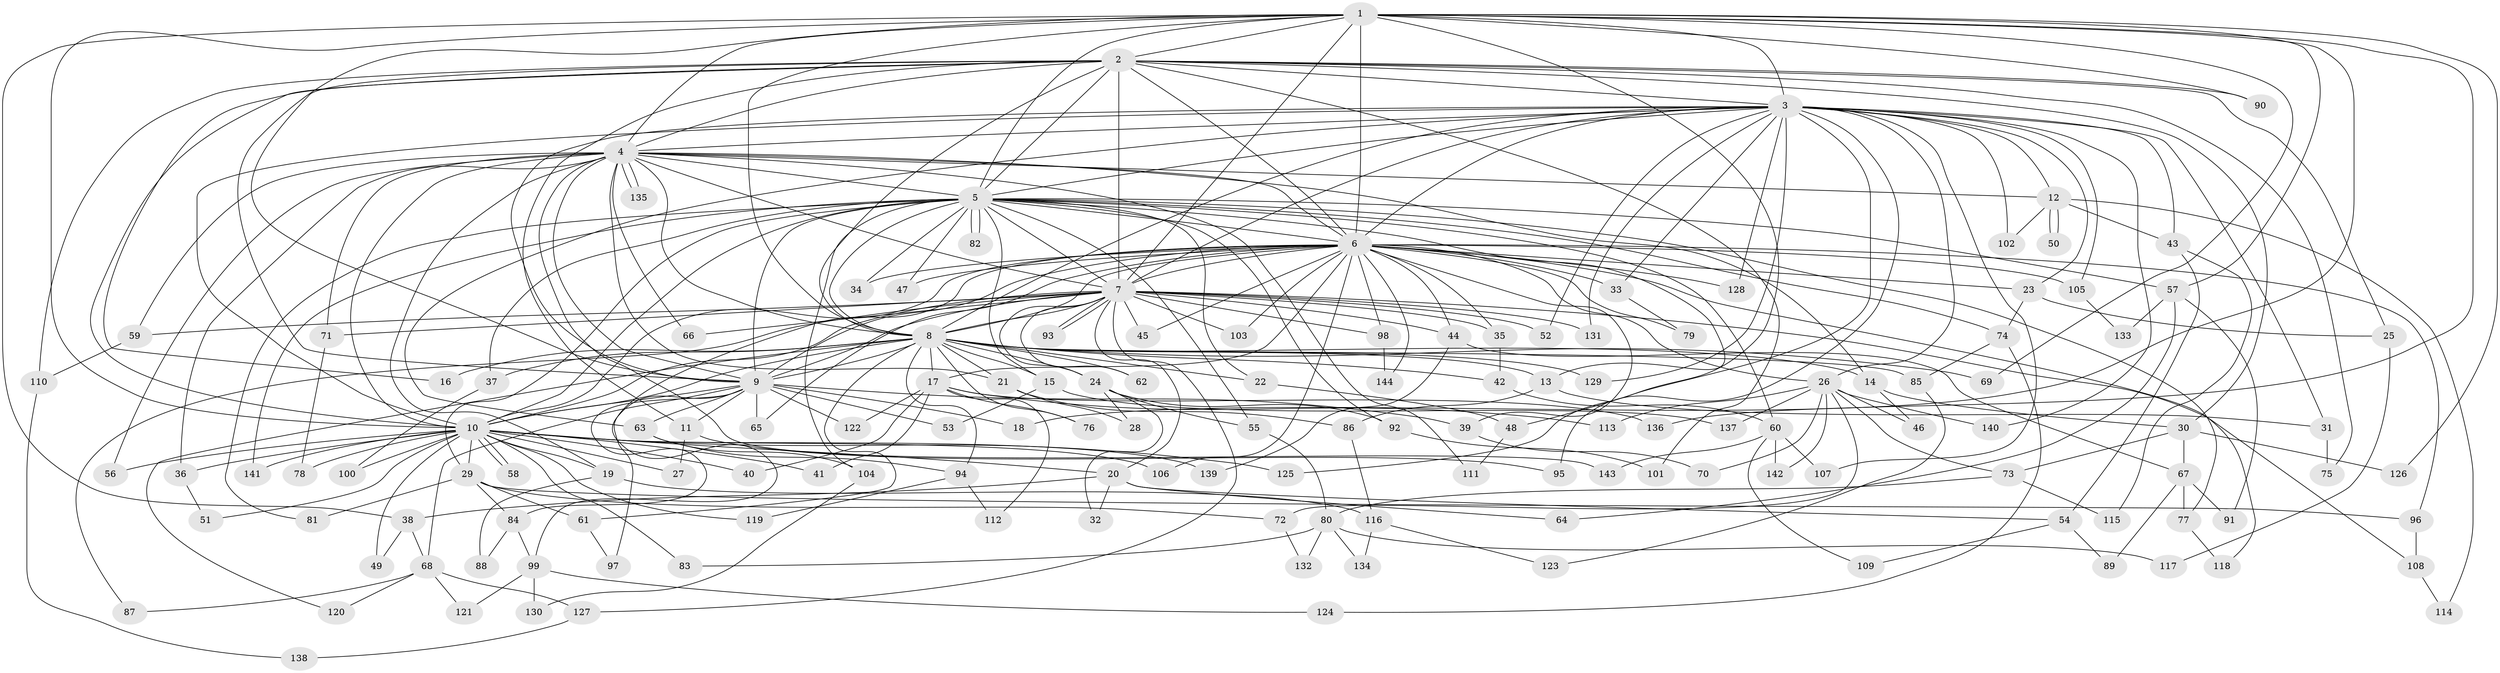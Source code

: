 // Generated by graph-tools (version 1.1) at 2025/25/03/09/25 03:25:41]
// undirected, 144 vertices, 313 edges
graph export_dot {
graph [start="1"]
  node [color=gray90,style=filled];
  1;
  2;
  3;
  4;
  5;
  6;
  7;
  8;
  9;
  10;
  11;
  12;
  13;
  14;
  15;
  16;
  17;
  18;
  19;
  20;
  21;
  22;
  23;
  24;
  25;
  26;
  27;
  28;
  29;
  30;
  31;
  32;
  33;
  34;
  35;
  36;
  37;
  38;
  39;
  40;
  41;
  42;
  43;
  44;
  45;
  46;
  47;
  48;
  49;
  50;
  51;
  52;
  53;
  54;
  55;
  56;
  57;
  58;
  59;
  60;
  61;
  62;
  63;
  64;
  65;
  66;
  67;
  68;
  69;
  70;
  71;
  72;
  73;
  74;
  75;
  76;
  77;
  78;
  79;
  80;
  81;
  82;
  83;
  84;
  85;
  86;
  87;
  88;
  89;
  90;
  91;
  92;
  93;
  94;
  95;
  96;
  97;
  98;
  99;
  100;
  101;
  102;
  103;
  104;
  105;
  106;
  107;
  108;
  109;
  110;
  111;
  112;
  113;
  114;
  115;
  116;
  117;
  118;
  119;
  120;
  121;
  122;
  123;
  124;
  125;
  126;
  127;
  128;
  129;
  130;
  131;
  132;
  133;
  134;
  135;
  136;
  137;
  138;
  139;
  140;
  141;
  142;
  143;
  144;
  1 -- 2;
  1 -- 3;
  1 -- 4;
  1 -- 5;
  1 -- 6;
  1 -- 7;
  1 -- 8;
  1 -- 9;
  1 -- 10;
  1 -- 18;
  1 -- 38;
  1 -- 57;
  1 -- 69;
  1 -- 90;
  1 -- 125;
  1 -- 126;
  1 -- 136;
  2 -- 3;
  2 -- 4;
  2 -- 5;
  2 -- 6;
  2 -- 7;
  2 -- 8;
  2 -- 9;
  2 -- 10;
  2 -- 11;
  2 -- 16;
  2 -- 25;
  2 -- 30;
  2 -- 75;
  2 -- 90;
  2 -- 101;
  2 -- 110;
  3 -- 4;
  3 -- 5;
  3 -- 6;
  3 -- 7;
  3 -- 8;
  3 -- 9;
  3 -- 10;
  3 -- 12;
  3 -- 23;
  3 -- 26;
  3 -- 31;
  3 -- 33;
  3 -- 43;
  3 -- 48;
  3 -- 52;
  3 -- 63;
  3 -- 95;
  3 -- 102;
  3 -- 105;
  3 -- 107;
  3 -- 128;
  3 -- 129;
  3 -- 131;
  3 -- 140;
  4 -- 5;
  4 -- 6;
  4 -- 7;
  4 -- 8;
  4 -- 9;
  4 -- 10;
  4 -- 12;
  4 -- 14;
  4 -- 19;
  4 -- 21;
  4 -- 36;
  4 -- 56;
  4 -- 59;
  4 -- 66;
  4 -- 71;
  4 -- 111;
  4 -- 135;
  4 -- 135;
  4 -- 143;
  5 -- 6;
  5 -- 7;
  5 -- 8;
  5 -- 9;
  5 -- 10;
  5 -- 13;
  5 -- 15;
  5 -- 22;
  5 -- 29;
  5 -- 34;
  5 -- 37;
  5 -- 47;
  5 -- 55;
  5 -- 57;
  5 -- 60;
  5 -- 74;
  5 -- 77;
  5 -- 81;
  5 -- 82;
  5 -- 82;
  5 -- 92;
  5 -- 104;
  5 -- 141;
  6 -- 7;
  6 -- 8;
  6 -- 9;
  6 -- 10;
  6 -- 17;
  6 -- 23;
  6 -- 26;
  6 -- 33;
  6 -- 34;
  6 -- 35;
  6 -- 39;
  6 -- 44;
  6 -- 45;
  6 -- 47;
  6 -- 65;
  6 -- 79;
  6 -- 96;
  6 -- 97;
  6 -- 98;
  6 -- 103;
  6 -- 105;
  6 -- 106;
  6 -- 118;
  6 -- 128;
  6 -- 144;
  7 -- 8;
  7 -- 9;
  7 -- 10;
  7 -- 20;
  7 -- 24;
  7 -- 35;
  7 -- 44;
  7 -- 45;
  7 -- 52;
  7 -- 59;
  7 -- 62;
  7 -- 66;
  7 -- 71;
  7 -- 87;
  7 -- 93;
  7 -- 93;
  7 -- 98;
  7 -- 103;
  7 -- 108;
  7 -- 127;
  7 -- 131;
  8 -- 9;
  8 -- 10;
  8 -- 13;
  8 -- 14;
  8 -- 15;
  8 -- 16;
  8 -- 17;
  8 -- 21;
  8 -- 22;
  8 -- 24;
  8 -- 37;
  8 -- 42;
  8 -- 61;
  8 -- 62;
  8 -- 69;
  8 -- 76;
  8 -- 85;
  8 -- 94;
  8 -- 120;
  8 -- 129;
  9 -- 10;
  9 -- 11;
  9 -- 18;
  9 -- 39;
  9 -- 53;
  9 -- 63;
  9 -- 65;
  9 -- 68;
  9 -- 84;
  9 -- 99;
  9 -- 122;
  10 -- 19;
  10 -- 20;
  10 -- 27;
  10 -- 29;
  10 -- 36;
  10 -- 40;
  10 -- 41;
  10 -- 49;
  10 -- 51;
  10 -- 56;
  10 -- 58;
  10 -- 58;
  10 -- 78;
  10 -- 83;
  10 -- 100;
  10 -- 106;
  10 -- 119;
  10 -- 125;
  10 -- 139;
  10 -- 141;
  11 -- 27;
  11 -- 95;
  12 -- 43;
  12 -- 50;
  12 -- 50;
  12 -- 102;
  12 -- 114;
  13 -- 31;
  13 -- 86;
  14 -- 30;
  14 -- 46;
  15 -- 53;
  15 -- 137;
  17 -- 40;
  17 -- 41;
  17 -- 76;
  17 -- 112;
  17 -- 113;
  17 -- 122;
  17 -- 136;
  19 -- 88;
  19 -- 116;
  20 -- 32;
  20 -- 38;
  20 -- 54;
  20 -- 64;
  21 -- 28;
  21 -- 86;
  22 -- 48;
  23 -- 25;
  23 -- 74;
  24 -- 28;
  24 -- 32;
  24 -- 55;
  24 -- 92;
  25 -- 117;
  26 -- 46;
  26 -- 70;
  26 -- 72;
  26 -- 73;
  26 -- 113;
  26 -- 137;
  26 -- 140;
  26 -- 142;
  29 -- 61;
  29 -- 72;
  29 -- 81;
  29 -- 84;
  29 -- 96;
  30 -- 67;
  30 -- 73;
  30 -- 126;
  31 -- 75;
  33 -- 79;
  35 -- 42;
  36 -- 51;
  37 -- 100;
  38 -- 49;
  38 -- 68;
  39 -- 70;
  42 -- 60;
  43 -- 54;
  43 -- 115;
  44 -- 67;
  44 -- 139;
  48 -- 111;
  54 -- 89;
  54 -- 109;
  55 -- 80;
  57 -- 64;
  57 -- 91;
  57 -- 133;
  59 -- 110;
  60 -- 107;
  60 -- 109;
  60 -- 142;
  60 -- 143;
  61 -- 97;
  63 -- 94;
  63 -- 104;
  67 -- 77;
  67 -- 89;
  67 -- 91;
  68 -- 87;
  68 -- 120;
  68 -- 121;
  68 -- 127;
  71 -- 78;
  72 -- 132;
  73 -- 80;
  73 -- 115;
  74 -- 85;
  74 -- 124;
  77 -- 118;
  80 -- 83;
  80 -- 117;
  80 -- 132;
  80 -- 134;
  84 -- 88;
  84 -- 99;
  85 -- 123;
  86 -- 116;
  92 -- 101;
  94 -- 112;
  94 -- 119;
  96 -- 108;
  98 -- 144;
  99 -- 121;
  99 -- 124;
  99 -- 130;
  104 -- 130;
  105 -- 133;
  108 -- 114;
  110 -- 138;
  116 -- 123;
  116 -- 134;
  127 -- 138;
}
